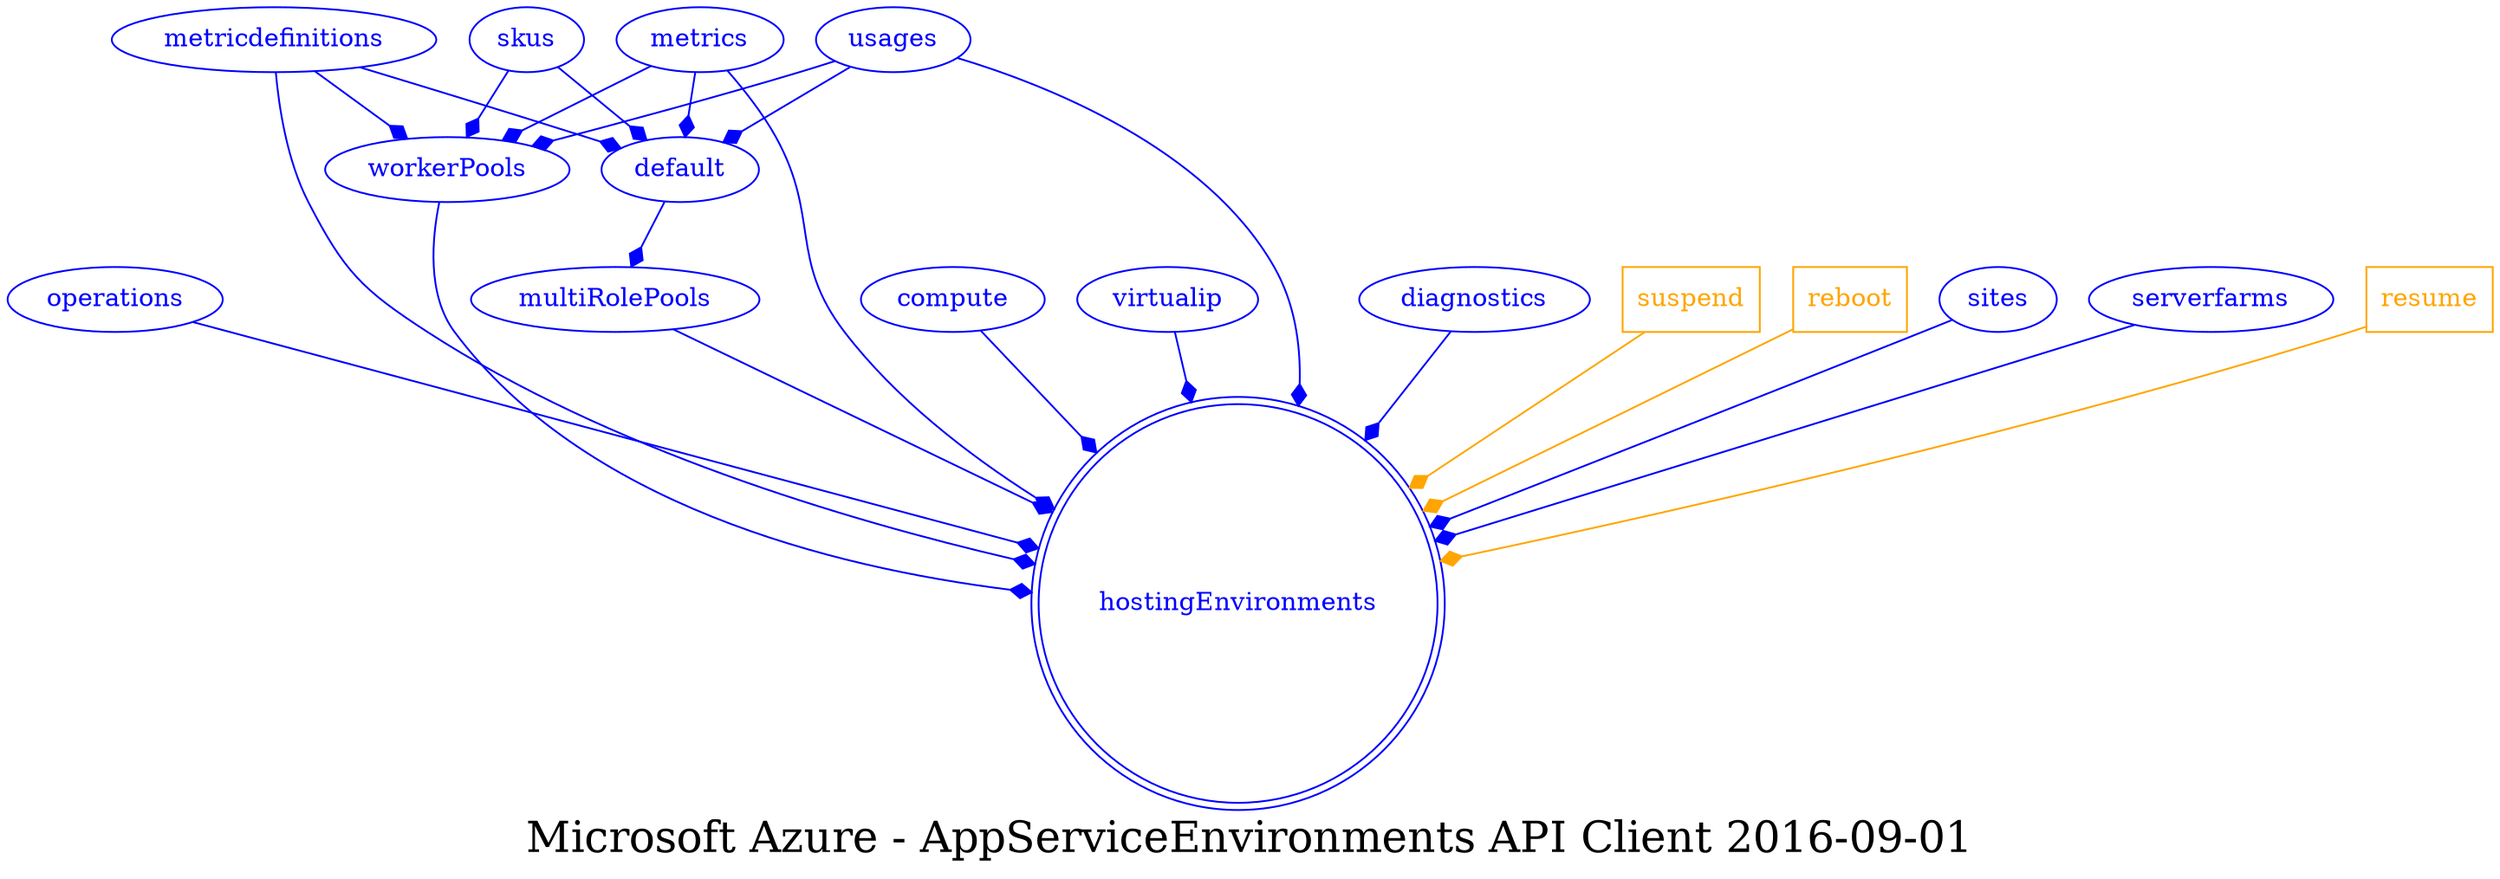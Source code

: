 digraph LexiconGraph {
graph[label="Microsoft Azure - AppServiceEnvironments API Client 2016-09-01", fontsize=24]
splines=true
"hostingEnvironments" [color=blue, fontcolor=blue, shape=doublecircle]
"operations" -> "hostingEnvironments" [color=blue, fontcolor=blue, arrowhead=diamond, arrowtail=none]
"operations" [color=blue, fontcolor=blue, shape=ellipse]
"workerPools" -> "hostingEnvironments" [color=blue, fontcolor=blue, arrowhead=diamond, arrowtail=none]
"workerPools" [color=blue, fontcolor=blue, shape=ellipse]
"skus" -> "workerPools" [color=blue, fontcolor=blue, arrowhead=diamond, arrowtail=none]
"skus" [color=blue, fontcolor=blue, shape=ellipse]
"metricdefinitions" -> "workerPools" [color=blue, fontcolor=blue, arrowhead=diamond, arrowtail=none]
"metricdefinitions" [color=blue, fontcolor=blue, shape=ellipse]
"metrics" -> "workerPools" [color=blue, fontcolor=blue, arrowhead=diamond, arrowtail=none]
"metrics" [color=blue, fontcolor=blue, shape=ellipse]
"usages" -> "workerPools" [color=blue, fontcolor=blue, arrowhead=diamond, arrowtail=none]
"usages" [color=blue, fontcolor=blue, shape=ellipse]
"compute" -> "hostingEnvironments" [color=blue, fontcolor=blue, arrowhead=diamond, arrowtail=none]
"compute" [color=blue, fontcolor=blue, shape=ellipse]
"virtualip" -> "hostingEnvironments" [color=blue, fontcolor=blue, arrowhead=diamond, arrowtail=none]
"virtualip" [color=blue, fontcolor=blue, shape=ellipse]
"multiRolePools" -> "hostingEnvironments" [color=blue, fontcolor=blue, arrowhead=diamond, arrowtail=none]
"multiRolePools" [color=blue, fontcolor=blue, shape=ellipse]
"default" -> "multiRolePools" [color=blue, fontcolor=blue, arrowhead=diamond, arrowtail=none]
"default" [color=blue, fontcolor=blue, shape=ellipse]
"metricdefinitions" -> "default" [color=blue, fontcolor=blue, arrowhead=diamond, arrowtail=none]
"usages" -> "default" [color=blue, fontcolor=blue, arrowhead=diamond, arrowtail=none]
"skus" -> "default" [color=blue, fontcolor=blue, arrowhead=diamond, arrowtail=none]
"metrics" -> "default" [color=blue, fontcolor=blue, arrowhead=diamond, arrowtail=none]
"diagnostics" -> "hostingEnvironments" [color=blue, fontcolor=blue, arrowhead=diamond, arrowtail=none]
"diagnostics" [color=blue, fontcolor=blue, shape=ellipse]
"metricdefinitions" -> "hostingEnvironments" [color=blue, fontcolor=blue, arrowhead=diamond, arrowtail=none]
"suspend" [color=orange, fontcolor=orange, shape=box]
"suspend" -> "hostingEnvironments" [color=orange, fontcolor=orange, arrowhead=diamond, arrowtail=none]
"reboot" [color=orange, fontcolor=orange, shape=box]
"reboot" -> "hostingEnvironments" [color=orange, fontcolor=orange, arrowhead=diamond, arrowtail=none]
"metrics" -> "hostingEnvironments" [color=blue, fontcolor=blue, arrowhead=diamond, arrowtail=none]
"sites" -> "hostingEnvironments" [color=blue, fontcolor=blue, arrowhead=diamond, arrowtail=none]
"sites" [color=blue, fontcolor=blue, shape=ellipse]
"serverfarms" -> "hostingEnvironments" [color=blue, fontcolor=blue, arrowhead=diamond, arrowtail=none]
"serverfarms" [color=blue, fontcolor=blue, shape=ellipse]
"usages" -> "hostingEnvironments" [color=blue, fontcolor=blue, arrowhead=diamond, arrowtail=none]
"resume" [color=orange, fontcolor=orange, shape=box]
"resume" -> "hostingEnvironments" [color=orange, fontcolor=orange, arrowhead=diamond, arrowtail=none]
}
